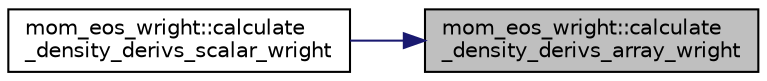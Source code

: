 digraph "mom_eos_wright::calculate_density_derivs_array_wright"
{
 // INTERACTIVE_SVG=YES
 // LATEX_PDF_SIZE
  edge [fontname="Helvetica",fontsize="10",labelfontname="Helvetica",labelfontsize="10"];
  node [fontname="Helvetica",fontsize="10",shape=record];
  rankdir="RL";
  Node1 [label="mom_eos_wright::calculate\l_density_derivs_array_wright",height=0.2,width=0.4,color="black", fillcolor="grey75", style="filled", fontcolor="black",tooltip="For a given thermodynamic state, return the thermal/haline expansion coefficients."];
  Node1 -> Node2 [dir="back",color="midnightblue",fontsize="10",style="solid",fontname="Helvetica"];
  Node2 [label="mom_eos_wright::calculate\l_density_derivs_scalar_wright",height=0.2,width=0.4,color="black", fillcolor="white", style="filled",URL="$namespacemom__eos__wright.html#a8264a21fbe5809d5290ea388e0b2e64f",tooltip="The scalar version of calculate_density_derivs which promotes scalar inputs to a 1-element array and ..."];
}
